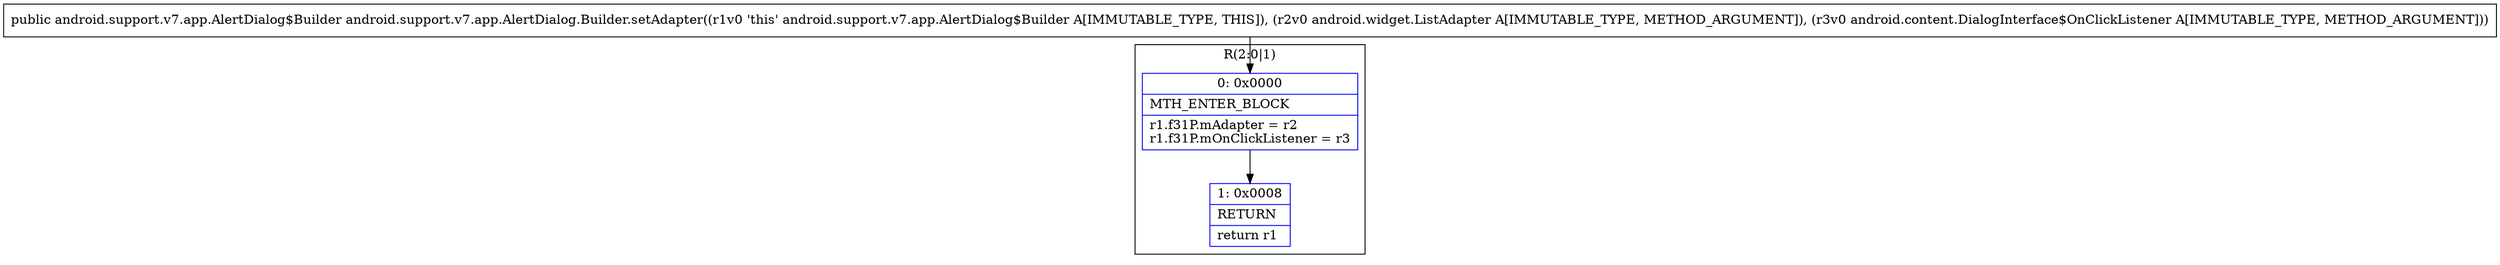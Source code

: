 digraph "CFG forandroid.support.v7.app.AlertDialog.Builder.setAdapter(Landroid\/widget\/ListAdapter;Landroid\/content\/DialogInterface$OnClickListener;)Landroid\/support\/v7\/app\/AlertDialog$Builder;" {
subgraph cluster_Region_740440755 {
label = "R(2:0|1)";
node [shape=record,color=blue];
Node_0 [shape=record,label="{0\:\ 0x0000|MTH_ENTER_BLOCK\l|r1.f31P.mAdapter = r2\lr1.f31P.mOnClickListener = r3\l}"];
Node_1 [shape=record,label="{1\:\ 0x0008|RETURN\l|return r1\l}"];
}
MethodNode[shape=record,label="{public android.support.v7.app.AlertDialog$Builder android.support.v7.app.AlertDialog.Builder.setAdapter((r1v0 'this' android.support.v7.app.AlertDialog$Builder A[IMMUTABLE_TYPE, THIS]), (r2v0 android.widget.ListAdapter A[IMMUTABLE_TYPE, METHOD_ARGUMENT]), (r3v0 android.content.DialogInterface$OnClickListener A[IMMUTABLE_TYPE, METHOD_ARGUMENT])) }"];
MethodNode -> Node_0;
Node_0 -> Node_1;
}

